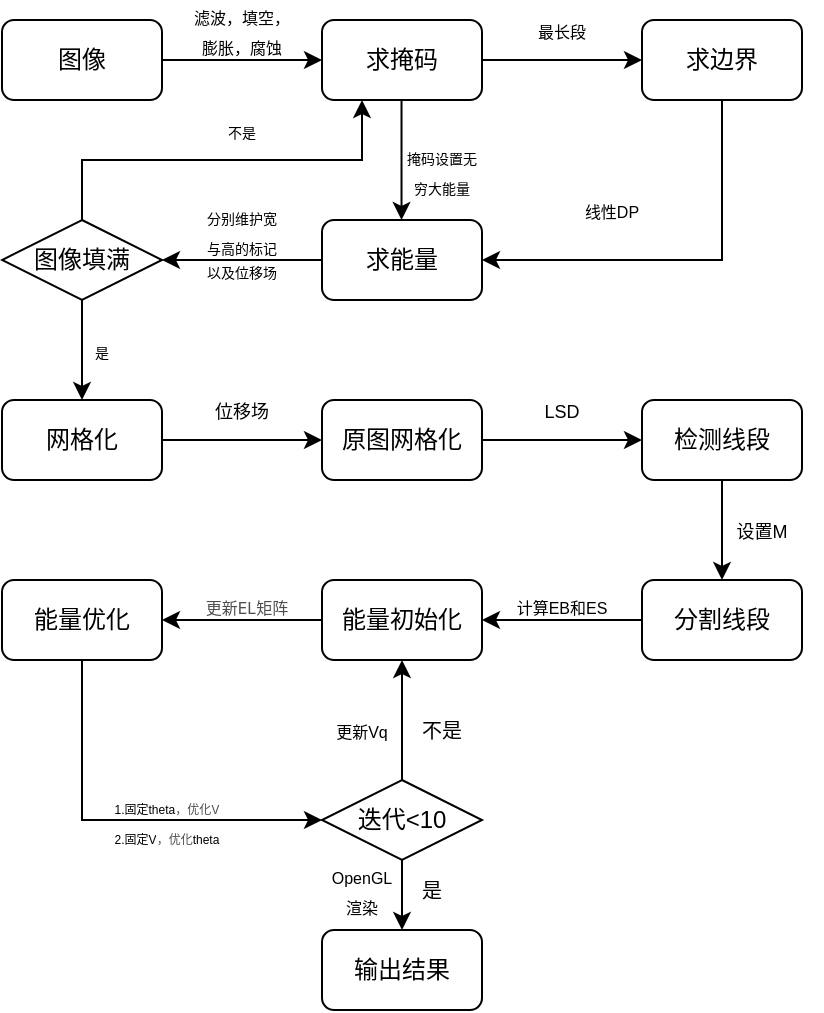 <mxfile version="24.2.5" type="device">
  <diagram name="第 1 页" id="smyn3fZcyQR5CYf0V4QD">
    <mxGraphModel dx="1181" dy="635" grid="1" gridSize="10" guides="1" tooltips="1" connect="1" arrows="1" fold="1" page="1" pageScale="1" pageWidth="690" pageHeight="1030" math="0" shadow="0">
      <root>
        <mxCell id="0" />
        <mxCell id="1" parent="0" />
        <mxCell id="h7QUbpsp8YruaobZFH5d-7" style="edgeStyle=orthogonalEdgeStyle;rounded=0;orthogonalLoop=1;jettySize=auto;html=1;exitX=1;exitY=0.5;exitDx=0;exitDy=0;entryX=0;entryY=0.5;entryDx=0;entryDy=0;" parent="1" source="h7QUbpsp8YruaobZFH5d-2" target="h7QUbpsp8YruaobZFH5d-3" edge="1">
          <mxGeometry relative="1" as="geometry" />
        </mxCell>
        <mxCell id="h7QUbpsp8YruaobZFH5d-2" value="图像" style="rounded=1;whiteSpace=wrap;html=1;" parent="1" vertex="1">
          <mxGeometry x="40" y="40" width="80" height="40" as="geometry" />
        </mxCell>
        <mxCell id="h7QUbpsp8YruaobZFH5d-8" style="edgeStyle=orthogonalEdgeStyle;rounded=0;orthogonalLoop=1;jettySize=auto;html=1;exitX=1;exitY=0.5;exitDx=0;exitDy=0;entryX=0;entryY=0.5;entryDx=0;entryDy=0;" parent="1" source="h7QUbpsp8YruaobZFH5d-3" target="h7QUbpsp8YruaobZFH5d-5" edge="1">
          <mxGeometry relative="1" as="geometry" />
        </mxCell>
        <mxCell id="h7QUbpsp8YruaobZFH5d-20" style="edgeStyle=orthogonalEdgeStyle;rounded=0;orthogonalLoop=1;jettySize=auto;html=1;exitX=0.75;exitY=1;exitDx=0;exitDy=0;entryX=0.75;entryY=0;entryDx=0;entryDy=0;" parent="1" edge="1">
          <mxGeometry relative="1" as="geometry">
            <mxPoint x="239.76" y="80" as="sourcePoint" />
            <mxPoint x="239.76" y="140" as="targetPoint" />
          </mxGeometry>
        </mxCell>
        <mxCell id="h7QUbpsp8YruaobZFH5d-3" value="求掩码" style="rounded=1;whiteSpace=wrap;html=1;" parent="1" vertex="1">
          <mxGeometry x="200" y="40" width="80" height="40" as="geometry" />
        </mxCell>
        <mxCell id="h7QUbpsp8YruaobZFH5d-9" style="edgeStyle=orthogonalEdgeStyle;rounded=0;orthogonalLoop=1;jettySize=auto;html=1;exitX=0.5;exitY=1;exitDx=0;exitDy=0;entryX=1;entryY=0.5;entryDx=0;entryDy=0;" parent="1" source="h7QUbpsp8YruaobZFH5d-5" target="h7QUbpsp8YruaobZFH5d-6" edge="1">
          <mxGeometry relative="1" as="geometry" />
        </mxCell>
        <mxCell id="h7QUbpsp8YruaobZFH5d-5" value="求边界" style="rounded=1;whiteSpace=wrap;html=1;" parent="1" vertex="1">
          <mxGeometry x="360" y="40" width="80" height="40" as="geometry" />
        </mxCell>
        <mxCell id="h7QUbpsp8YruaobZFH5d-28" style="edgeStyle=orthogonalEdgeStyle;rounded=0;orthogonalLoop=1;jettySize=auto;html=1;exitX=0;exitY=0.5;exitDx=0;exitDy=0;entryX=1;entryY=0.5;entryDx=0;entryDy=0;" parent="1" source="h7QUbpsp8YruaobZFH5d-6" target="h7QUbpsp8YruaobZFH5d-24" edge="1">
          <mxGeometry relative="1" as="geometry" />
        </mxCell>
        <mxCell id="h7QUbpsp8YruaobZFH5d-6" value="求能量" style="rounded=1;whiteSpace=wrap;html=1;" parent="1" vertex="1">
          <mxGeometry x="200" y="140" width="80" height="40" as="geometry" />
        </mxCell>
        <mxCell id="h7QUbpsp8YruaobZFH5d-10" value="&lt;font style=&quot;font-size: 8px;&quot;&gt;滤波，填空，&lt;br&gt;膨胀，腐蚀&lt;/font&gt;" style="text;html=1;strokeColor=none;fillColor=none;align=center;verticalAlign=middle;whiteSpace=wrap;rounded=0;" parent="1" vertex="1">
          <mxGeometry x="130" y="30" width="60" height="30" as="geometry" />
        </mxCell>
        <mxCell id="h7QUbpsp8YruaobZFH5d-12" value="&lt;font style=&quot;font-size: 8px;&quot;&gt;最长段&lt;/font&gt;" style="text;html=1;strokeColor=none;fillColor=none;align=center;verticalAlign=middle;whiteSpace=wrap;rounded=0;" parent="1" vertex="1">
          <mxGeometry x="290" y="30" width="60" height="30" as="geometry" />
        </mxCell>
        <mxCell id="h7QUbpsp8YruaobZFH5d-14" value="&lt;span style=&quot;font-size: 8px;&quot;&gt;线性DP&lt;/span&gt;" style="text;html=1;strokeColor=none;fillColor=none;align=center;verticalAlign=middle;whiteSpace=wrap;rounded=0;" parent="1" vertex="1">
          <mxGeometry x="315" y="120" width="60" height="30" as="geometry" />
        </mxCell>
        <mxCell id="h7QUbpsp8YruaobZFH5d-16" value="&lt;font style=&quot;font-size: 7px;&quot;&gt;掩码设置无穷大能量&lt;/font&gt;" style="text;html=1;strokeColor=none;fillColor=none;align=center;verticalAlign=middle;whiteSpace=wrap;rounded=0;" parent="1" vertex="1">
          <mxGeometry x="240" y="100" width="40" height="30" as="geometry" />
        </mxCell>
        <mxCell id="h7QUbpsp8YruaobZFH5d-19" value="&lt;span style=&quot;font-size: 7px;&quot;&gt;分别维护宽与高的标记&lt;/span&gt;" style="text;html=1;strokeColor=none;fillColor=none;align=center;verticalAlign=middle;whiteSpace=wrap;rounded=0;" parent="1" vertex="1">
          <mxGeometry x="140" y="130" width="40" height="30" as="geometry" />
        </mxCell>
        <mxCell id="h7QUbpsp8YruaobZFH5d-35" style="edgeStyle=orthogonalEdgeStyle;rounded=0;orthogonalLoop=1;jettySize=auto;html=1;exitX=1;exitY=0.5;exitDx=0;exitDy=0;entryX=0;entryY=0.5;entryDx=0;entryDy=0;" parent="1" source="h7QUbpsp8YruaobZFH5d-23" target="h7QUbpsp8YruaobZFH5d-34" edge="1">
          <mxGeometry relative="1" as="geometry" />
        </mxCell>
        <mxCell id="h7QUbpsp8YruaobZFH5d-23" value="网格化" style="rounded=1;whiteSpace=wrap;html=1;" parent="1" vertex="1">
          <mxGeometry x="40" y="230" width="80" height="40" as="geometry" />
        </mxCell>
        <mxCell id="h7QUbpsp8YruaobZFH5d-29" style="edgeStyle=orthogonalEdgeStyle;rounded=0;orthogonalLoop=1;jettySize=auto;html=1;exitX=0.5;exitY=0;exitDx=0;exitDy=0;entryX=0.25;entryY=1;entryDx=0;entryDy=0;" parent="1" source="h7QUbpsp8YruaobZFH5d-24" target="h7QUbpsp8YruaobZFH5d-3" edge="1">
          <mxGeometry relative="1" as="geometry" />
        </mxCell>
        <mxCell id="h7QUbpsp8YruaobZFH5d-31" style="edgeStyle=orthogonalEdgeStyle;rounded=0;orthogonalLoop=1;jettySize=auto;html=1;exitX=0.5;exitY=1;exitDx=0;exitDy=0;entryX=0.5;entryY=0;entryDx=0;entryDy=0;" parent="1" source="h7QUbpsp8YruaobZFH5d-24" target="h7QUbpsp8YruaobZFH5d-23" edge="1">
          <mxGeometry relative="1" as="geometry" />
        </mxCell>
        <mxCell id="h7QUbpsp8YruaobZFH5d-24" value="图像填满" style="rhombus;whiteSpace=wrap;html=1;" parent="1" vertex="1">
          <mxGeometry x="40" y="140" width="80" height="40" as="geometry" />
        </mxCell>
        <mxCell id="h7QUbpsp8YruaobZFH5d-30" value="&lt;font style=&quot;font-size: 7px;&quot;&gt;不是&lt;/font&gt;" style="text;html=1;strokeColor=none;fillColor=none;align=center;verticalAlign=middle;whiteSpace=wrap;rounded=0;" parent="1" vertex="1">
          <mxGeometry x="140" y="80" width="40" height="30" as="geometry" />
        </mxCell>
        <mxCell id="h7QUbpsp8YruaobZFH5d-32" value="&lt;font style=&quot;font-size: 7px;&quot;&gt;是&lt;/font&gt;" style="text;html=1;strokeColor=none;fillColor=none;align=center;verticalAlign=middle;whiteSpace=wrap;rounded=0;" parent="1" vertex="1">
          <mxGeometry x="70" y="190" width="40" height="30" as="geometry" />
        </mxCell>
        <mxCell id="h7QUbpsp8YruaobZFH5d-33" value="&lt;span style=&quot;font-size: 7px;&quot;&gt;以及位移场&lt;/span&gt;" style="text;html=1;strokeColor=none;fillColor=none;align=center;verticalAlign=middle;whiteSpace=wrap;rounded=0;" parent="1" vertex="1">
          <mxGeometry x="140" y="150" width="40" height="30" as="geometry" />
        </mxCell>
        <mxCell id="h7QUbpsp8YruaobZFH5d-38" style="edgeStyle=orthogonalEdgeStyle;rounded=0;orthogonalLoop=1;jettySize=auto;html=1;exitX=1;exitY=0.5;exitDx=0;exitDy=0;entryX=0;entryY=0.5;entryDx=0;entryDy=0;" parent="1" source="h7QUbpsp8YruaobZFH5d-34" target="h7QUbpsp8YruaobZFH5d-37" edge="1">
          <mxGeometry relative="1" as="geometry" />
        </mxCell>
        <mxCell id="h7QUbpsp8YruaobZFH5d-34" value="原图网格化" style="rounded=1;whiteSpace=wrap;html=1;" parent="1" vertex="1">
          <mxGeometry x="200" y="230" width="80" height="40" as="geometry" />
        </mxCell>
        <mxCell id="h7QUbpsp8YruaobZFH5d-36" value="&lt;font style=&quot;font-size: 9px;&quot;&gt;位移场&lt;/font&gt;" style="text;html=1;strokeColor=none;fillColor=none;align=center;verticalAlign=middle;whiteSpace=wrap;rounded=0;" parent="1" vertex="1">
          <mxGeometry x="140" y="220" width="40" height="30" as="geometry" />
        </mxCell>
        <mxCell id="S3woUPcBFMpxqr5m_W3p-6" style="edgeStyle=orthogonalEdgeStyle;rounded=0;orthogonalLoop=1;jettySize=auto;html=1;exitX=0.5;exitY=1;exitDx=0;exitDy=0;entryX=0.5;entryY=0;entryDx=0;entryDy=0;" parent="1" source="h7QUbpsp8YruaobZFH5d-37" target="S3woUPcBFMpxqr5m_W3p-1" edge="1">
          <mxGeometry relative="1" as="geometry" />
        </mxCell>
        <mxCell id="h7QUbpsp8YruaobZFH5d-37" value="检测线段" style="rounded=1;whiteSpace=wrap;html=1;" parent="1" vertex="1">
          <mxGeometry x="360" y="230" width="80" height="40" as="geometry" />
        </mxCell>
        <mxCell id="h7QUbpsp8YruaobZFH5d-39" value="&lt;font style=&quot;font-size: 9px;&quot;&gt;LSD&lt;/font&gt;" style="text;html=1;strokeColor=none;fillColor=none;align=center;verticalAlign=middle;whiteSpace=wrap;rounded=0;" parent="1" vertex="1">
          <mxGeometry x="300" y="220" width="40" height="30" as="geometry" />
        </mxCell>
        <mxCell id="1AgpizAF1CFembzdBahm-10" style="edgeStyle=orthogonalEdgeStyle;rounded=0;orthogonalLoop=1;jettySize=auto;html=1;exitX=0;exitY=0.5;exitDx=0;exitDy=0;entryX=1;entryY=0.5;entryDx=0;entryDy=0;" edge="1" parent="1" source="h7QUbpsp8YruaobZFH5d-40" target="1AgpizAF1CFembzdBahm-1">
          <mxGeometry relative="1" as="geometry" />
        </mxCell>
        <mxCell id="h7QUbpsp8YruaobZFH5d-40" value="能量初始化" style="rounded=1;whiteSpace=wrap;html=1;" parent="1" vertex="1">
          <mxGeometry x="200" y="320" width="80" height="40" as="geometry" />
        </mxCell>
        <mxCell id="h7QUbpsp8YruaobZFH5d-42" value="&lt;font style=&quot;font-size: 8px;&quot;&gt;计算EB和ES&lt;/font&gt;" style="text;html=1;strokeColor=none;fillColor=none;align=center;verticalAlign=middle;whiteSpace=wrap;rounded=0;" parent="1" vertex="1">
          <mxGeometry x="290" y="330" width="60" height="5" as="geometry" />
        </mxCell>
        <mxCell id="1AgpizAF1CFembzdBahm-11" style="edgeStyle=orthogonalEdgeStyle;rounded=0;orthogonalLoop=1;jettySize=auto;html=1;exitX=0.5;exitY=1;exitDx=0;exitDy=0;entryX=0.5;entryY=0;entryDx=0;entryDy=0;" edge="1" parent="1" source="h7QUbpsp8YruaobZFH5d-43" target="h7QUbpsp8YruaobZFH5d-48">
          <mxGeometry relative="1" as="geometry" />
        </mxCell>
        <mxCell id="1AgpizAF1CFembzdBahm-13" style="edgeStyle=orthogonalEdgeStyle;rounded=0;orthogonalLoop=1;jettySize=auto;html=1;exitX=0.5;exitY=0;exitDx=0;exitDy=0;entryX=0.5;entryY=1;entryDx=0;entryDy=0;" edge="1" parent="1" source="h7QUbpsp8YruaobZFH5d-43" target="h7QUbpsp8YruaobZFH5d-40">
          <mxGeometry relative="1" as="geometry" />
        </mxCell>
        <mxCell id="h7QUbpsp8YruaobZFH5d-43" value="迭代&amp;lt;10" style="rhombus;whiteSpace=wrap;html=1;" parent="1" vertex="1">
          <mxGeometry x="200" y="420" width="80" height="40" as="geometry" />
        </mxCell>
        <mxCell id="h7QUbpsp8YruaobZFH5d-48" value="输出结果" style="rounded=1;whiteSpace=wrap;html=1;" parent="1" vertex="1">
          <mxGeometry x="200" y="495" width="80" height="40" as="geometry" />
        </mxCell>
        <mxCell id="h7QUbpsp8YruaobZFH5d-50" value="&lt;font size=&quot;1&quot;&gt;不是&lt;/font&gt;" style="text;html=1;strokeColor=none;fillColor=none;align=center;verticalAlign=middle;whiteSpace=wrap;rounded=0;" parent="1" vertex="1">
          <mxGeometry x="240" y="380" width="40" height="30" as="geometry" />
        </mxCell>
        <mxCell id="S3woUPcBFMpxqr5m_W3p-3" style="edgeStyle=orthogonalEdgeStyle;rounded=0;orthogonalLoop=1;jettySize=auto;html=1;exitX=0;exitY=0.5;exitDx=0;exitDy=0;entryX=1;entryY=0.5;entryDx=0;entryDy=0;" parent="1" source="S3woUPcBFMpxqr5m_W3p-1" target="h7QUbpsp8YruaobZFH5d-40" edge="1">
          <mxGeometry relative="1" as="geometry" />
        </mxCell>
        <mxCell id="S3woUPcBFMpxqr5m_W3p-1" value="分割线段" style="rounded=1;whiteSpace=wrap;html=1;" parent="1" vertex="1">
          <mxGeometry x="360" y="320" width="80" height="40" as="geometry" />
        </mxCell>
        <mxCell id="S3woUPcBFMpxqr5m_W3p-7" value="&lt;font style=&quot;font-size: 9px;&quot;&gt;设置M&lt;/font&gt;" style="text;html=1;align=center;verticalAlign=middle;whiteSpace=wrap;rounded=0;" parent="1" vertex="1">
          <mxGeometry x="390" y="280" width="60" height="30" as="geometry" />
        </mxCell>
        <mxCell id="1AgpizAF1CFembzdBahm-12" style="edgeStyle=orthogonalEdgeStyle;rounded=0;orthogonalLoop=1;jettySize=auto;html=1;exitX=0.5;exitY=1;exitDx=0;exitDy=0;entryX=0;entryY=0.5;entryDx=0;entryDy=0;" edge="1" parent="1" source="1AgpizAF1CFembzdBahm-1" target="h7QUbpsp8YruaobZFH5d-43">
          <mxGeometry relative="1" as="geometry" />
        </mxCell>
        <mxCell id="1AgpizAF1CFembzdBahm-1" value="能量优化" style="rounded=1;whiteSpace=wrap;html=1;" vertex="1" parent="1">
          <mxGeometry x="40" y="320" width="80" height="40" as="geometry" />
        </mxCell>
        <mxCell id="h7QUbpsp8YruaobZFH5d-51" value="&lt;font style=&quot;font-size: 6px;&quot;&gt;1.固定theta&lt;span style=&quot;color: rgb(77, 77, 77); font-family: -apple-system, &amp;quot;SF UI Text&amp;quot;, Arial, &amp;quot;PingFang SC&amp;quot;, &amp;quot;Hiragino Sans GB&amp;quot;, &amp;quot;Microsoft YaHei&amp;quot;, &amp;quot;WenQuanYi Micro Hei&amp;quot;, sans-serif, SimHei, SimSun; text-align: start; background-color: rgb(255, 255, 255);&quot;&gt;，优化V&lt;/span&gt;&lt;/font&gt;&lt;div&gt;&lt;font style=&quot;font-size: 6px;&quot;&gt;2.固定V&lt;span style=&quot;color: rgb(77, 77, 77); font-family: -apple-system, &amp;quot;SF UI Text&amp;quot;, Arial, &amp;quot;PingFang SC&amp;quot;, &amp;quot;Hiragino Sans GB&amp;quot;, &amp;quot;Microsoft YaHei&amp;quot;, &amp;quot;WenQuanYi Micro Hei&amp;quot;, sans-serif, SimHei, SimSun; text-align: start; background-color: rgb(255, 255, 255);&quot;&gt;，优化&lt;/span&gt;theta&lt;span style=&quot;color: rgb(77, 77, 77); font-family: -apple-system, &amp;quot;SF UI Text&amp;quot;, Arial, &amp;quot;PingFang SC&amp;quot;, &amp;quot;Hiragino Sans GB&amp;quot;, &amp;quot;Microsoft YaHei&amp;quot;, &amp;quot;WenQuanYi Micro Hei&amp;quot;, sans-serif, SimHei, SimSun; text-align: start; background-color: rgb(255, 255, 255);&quot;&gt;&lt;br&gt;&lt;/span&gt;&lt;/font&gt;&lt;/div&gt;" style="text;html=1;strokeColor=none;fillColor=none;align=center;verticalAlign=middle;whiteSpace=wrap;rounded=0;" parent="1" vertex="1">
          <mxGeometry x="90" y="425" width="65" height="30" as="geometry" />
        </mxCell>
        <mxCell id="1AgpizAF1CFembzdBahm-9" value="&lt;font size=&quot;1&quot;&gt;是&lt;/font&gt;" style="text;html=1;strokeColor=none;fillColor=none;align=center;verticalAlign=middle;whiteSpace=wrap;rounded=0;" vertex="1" parent="1">
          <mxGeometry x="235" y="460" width="40" height="30" as="geometry" />
        </mxCell>
        <mxCell id="1AgpizAF1CFembzdBahm-21" value="&lt;div&gt;&lt;font size=&quot;1&quot; style=&quot;&quot;&gt;&lt;span style=&quot;color: rgb(77, 77, 77); font-family: -apple-system, &amp;quot;SF UI Text&amp;quot;, Arial, &amp;quot;PingFang SC&amp;quot;, &amp;quot;Hiragino Sans GB&amp;quot;, &amp;quot;Microsoft YaHei&amp;quot;, &amp;quot;WenQuanYi Micro Hei&amp;quot;, sans-serif, SimHei, SimSun; text-align: start; background-color: rgb(255, 255, 255); font-size: 8px;&quot;&gt;更新EL矩阵&lt;/span&gt;&lt;/font&gt;&lt;/div&gt;" style="text;html=1;strokeColor=none;fillColor=none;align=center;verticalAlign=middle;whiteSpace=wrap;rounded=0;" vertex="1" parent="1">
          <mxGeometry x="130" y="317.5" width="65" height="30" as="geometry" />
        </mxCell>
        <mxCell id="1AgpizAF1CFembzdBahm-22" value="&lt;font style=&quot;font-size: 8px;&quot;&gt;更新Vq&lt;/font&gt;" style="text;html=1;strokeColor=none;fillColor=none;align=center;verticalAlign=middle;whiteSpace=wrap;rounded=0;" vertex="1" parent="1">
          <mxGeometry x="200" y="380" width="40" height="30" as="geometry" />
        </mxCell>
        <mxCell id="1AgpizAF1CFembzdBahm-23" value="&lt;font style=&quot;font-size: 8px;&quot;&gt;OpenGL渲染&lt;/font&gt;" style="text;html=1;strokeColor=none;fillColor=none;align=center;verticalAlign=middle;whiteSpace=wrap;rounded=0;" vertex="1" parent="1">
          <mxGeometry x="200" y="460" width="40" height="30" as="geometry" />
        </mxCell>
      </root>
    </mxGraphModel>
  </diagram>
</mxfile>
